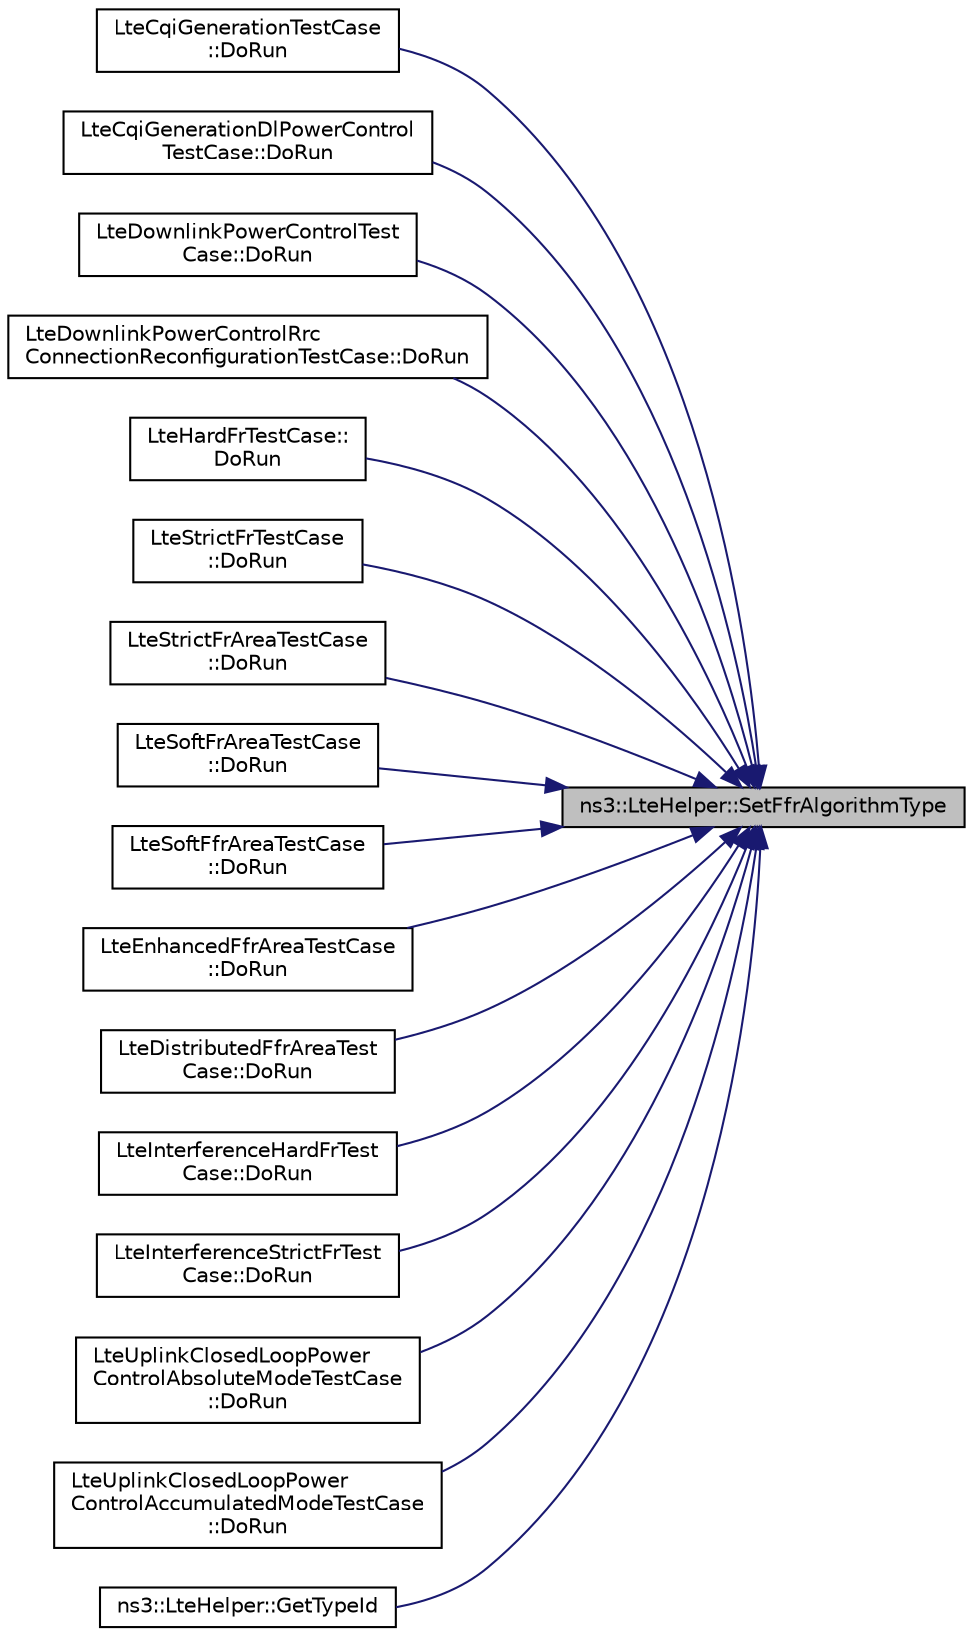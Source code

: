 digraph "ns3::LteHelper::SetFfrAlgorithmType"
{
 // LATEX_PDF_SIZE
  edge [fontname="Helvetica",fontsize="10",labelfontname="Helvetica",labelfontsize="10"];
  node [fontname="Helvetica",fontsize="10",shape=record];
  rankdir="RL";
  Node1 [label="ns3::LteHelper::SetFfrAlgorithmType",height=0.2,width=0.4,color="black", fillcolor="grey75", style="filled", fontcolor="black",tooltip="Set the type of FFR algorithm to be used by eNodeB devices."];
  Node1 -> Node2 [dir="back",color="midnightblue",fontsize="10",style="solid",fontname="Helvetica"];
  Node2 [label="LteCqiGenerationTestCase\l::DoRun",height=0.2,width=0.4,color="black", fillcolor="white", style="filled",URL="$class_lte_cqi_generation_test_case.html#a263a0f3670c23e42ed3feb7d353bdd09",tooltip="Implementation to actually run this TestCase."];
  Node1 -> Node3 [dir="back",color="midnightblue",fontsize="10",style="solid",fontname="Helvetica"];
  Node3 [label="LteCqiGenerationDlPowerControl\lTestCase::DoRun",height=0.2,width=0.4,color="black", fillcolor="white", style="filled",URL="$class_lte_cqi_generation_dl_power_control_test_case.html#a8a6ba5e52123fc8ed0deb9014a8b0591",tooltip="Implementation to actually run this TestCase."];
  Node1 -> Node4 [dir="back",color="midnightblue",fontsize="10",style="solid",fontname="Helvetica"];
  Node4 [label="LteDownlinkPowerControlTest\lCase::DoRun",height=0.2,width=0.4,color="black", fillcolor="white", style="filled",URL="$class_lte_downlink_power_control_test_case.html#a2eb1e31f7313f51061d8aa950d3f4268",tooltip="Implementation to actually run this TestCase."];
  Node1 -> Node5 [dir="back",color="midnightblue",fontsize="10",style="solid",fontname="Helvetica"];
  Node5 [label="LteDownlinkPowerControlRrc\lConnectionReconfigurationTestCase::DoRun",height=0.2,width=0.4,color="black", fillcolor="white", style="filled",URL="$class_lte_downlink_power_control_rrc_connection_reconfiguration_test_case.html#a3f7be434747a85c448ade6fc4500d552",tooltip="Implementation to actually run this TestCase."];
  Node1 -> Node6 [dir="back",color="midnightblue",fontsize="10",style="solid",fontname="Helvetica"];
  Node6 [label="LteHardFrTestCase::\lDoRun",height=0.2,width=0.4,color="black", fillcolor="white", style="filled",URL="$class_lte_hard_fr_test_case.html#a7267927f1ffb7acff88742eb33ab2e3c",tooltip="Implementation to actually run this TestCase."];
  Node1 -> Node7 [dir="back",color="midnightblue",fontsize="10",style="solid",fontname="Helvetica"];
  Node7 [label="LteStrictFrTestCase\l::DoRun",height=0.2,width=0.4,color="black", fillcolor="white", style="filled",URL="$class_lte_strict_fr_test_case.html#afd223c9e5a1d3e14a244303963e21425",tooltip="Implementation to actually run this TestCase."];
  Node1 -> Node8 [dir="back",color="midnightblue",fontsize="10",style="solid",fontname="Helvetica"];
  Node8 [label="LteStrictFrAreaTestCase\l::DoRun",height=0.2,width=0.4,color="black", fillcolor="white", style="filled",URL="$class_lte_strict_fr_area_test_case.html#a61e945e04c3b10a50c2f484198199b49",tooltip="Implementation to actually run this TestCase."];
  Node1 -> Node9 [dir="back",color="midnightblue",fontsize="10",style="solid",fontname="Helvetica"];
  Node9 [label="LteSoftFrAreaTestCase\l::DoRun",height=0.2,width=0.4,color="black", fillcolor="white", style="filled",URL="$class_lte_soft_fr_area_test_case.html#ae0df301b6c0f1a80a0145746b15a109c",tooltip="Implementation to actually run this TestCase."];
  Node1 -> Node10 [dir="back",color="midnightblue",fontsize="10",style="solid",fontname="Helvetica"];
  Node10 [label="LteSoftFfrAreaTestCase\l::DoRun",height=0.2,width=0.4,color="black", fillcolor="white", style="filled",URL="$class_lte_soft_ffr_area_test_case.html#aaf88ccad780563fc6394cd97ec9328d4",tooltip="Implementation to actually run this TestCase."];
  Node1 -> Node11 [dir="back",color="midnightblue",fontsize="10",style="solid",fontname="Helvetica"];
  Node11 [label="LteEnhancedFfrAreaTestCase\l::DoRun",height=0.2,width=0.4,color="black", fillcolor="white", style="filled",URL="$class_lte_enhanced_ffr_area_test_case.html#aa242a1923952a50df92c3e291f1ca8a6",tooltip="Implementation to actually run this TestCase."];
  Node1 -> Node12 [dir="back",color="midnightblue",fontsize="10",style="solid",fontname="Helvetica"];
  Node12 [label="LteDistributedFfrAreaTest\lCase::DoRun",height=0.2,width=0.4,color="black", fillcolor="white", style="filled",URL="$class_lte_distributed_ffr_area_test_case.html#a1a386a39f2ddc3d22b17a134b775e2b7",tooltip="Implementation to actually run this TestCase."];
  Node1 -> Node13 [dir="back",color="midnightblue",fontsize="10",style="solid",fontname="Helvetica"];
  Node13 [label="LteInterferenceHardFrTest\lCase::DoRun",height=0.2,width=0.4,color="black", fillcolor="white", style="filled",URL="$class_lte_interference_hard_fr_test_case.html#a2967abd43e38abed8a9d85d51c59937b",tooltip="Implementation to actually run this TestCase."];
  Node1 -> Node14 [dir="back",color="midnightblue",fontsize="10",style="solid",fontname="Helvetica"];
  Node14 [label="LteInterferenceStrictFrTest\lCase::DoRun",height=0.2,width=0.4,color="black", fillcolor="white", style="filled",URL="$class_lte_interference_strict_fr_test_case.html#a8c8428c04ea0f4a892f289bb8423da52",tooltip="Implementation to actually run this TestCase."];
  Node1 -> Node15 [dir="back",color="midnightblue",fontsize="10",style="solid",fontname="Helvetica"];
  Node15 [label="LteUplinkClosedLoopPower\lControlAbsoluteModeTestCase\l::DoRun",height=0.2,width=0.4,color="black", fillcolor="white", style="filled",URL="$class_lte_uplink_closed_loop_power_control_absolute_mode_test_case.html#a6a3e4107566655c5cbbf946c0e68c3d0",tooltip="Implementation to actually run this TestCase."];
  Node1 -> Node16 [dir="back",color="midnightblue",fontsize="10",style="solid",fontname="Helvetica"];
  Node16 [label="LteUplinkClosedLoopPower\lControlAccumulatedModeTestCase\l::DoRun",height=0.2,width=0.4,color="black", fillcolor="white", style="filled",URL="$class_lte_uplink_closed_loop_power_control_accumulated_mode_test_case.html#aefa91ec44dabd2bed1558fce70290da9",tooltip="Implementation to actually run this TestCase."];
  Node1 -> Node17 [dir="back",color="midnightblue",fontsize="10",style="solid",fontname="Helvetica"];
  Node17 [label="ns3::LteHelper::GetTypeId",height=0.2,width=0.4,color="black", fillcolor="white", style="filled",URL="$classns3_1_1_lte_helper.html#ac146ee7a17ca2be436dd4fd2345a6715",tooltip="Register this type."];
}

